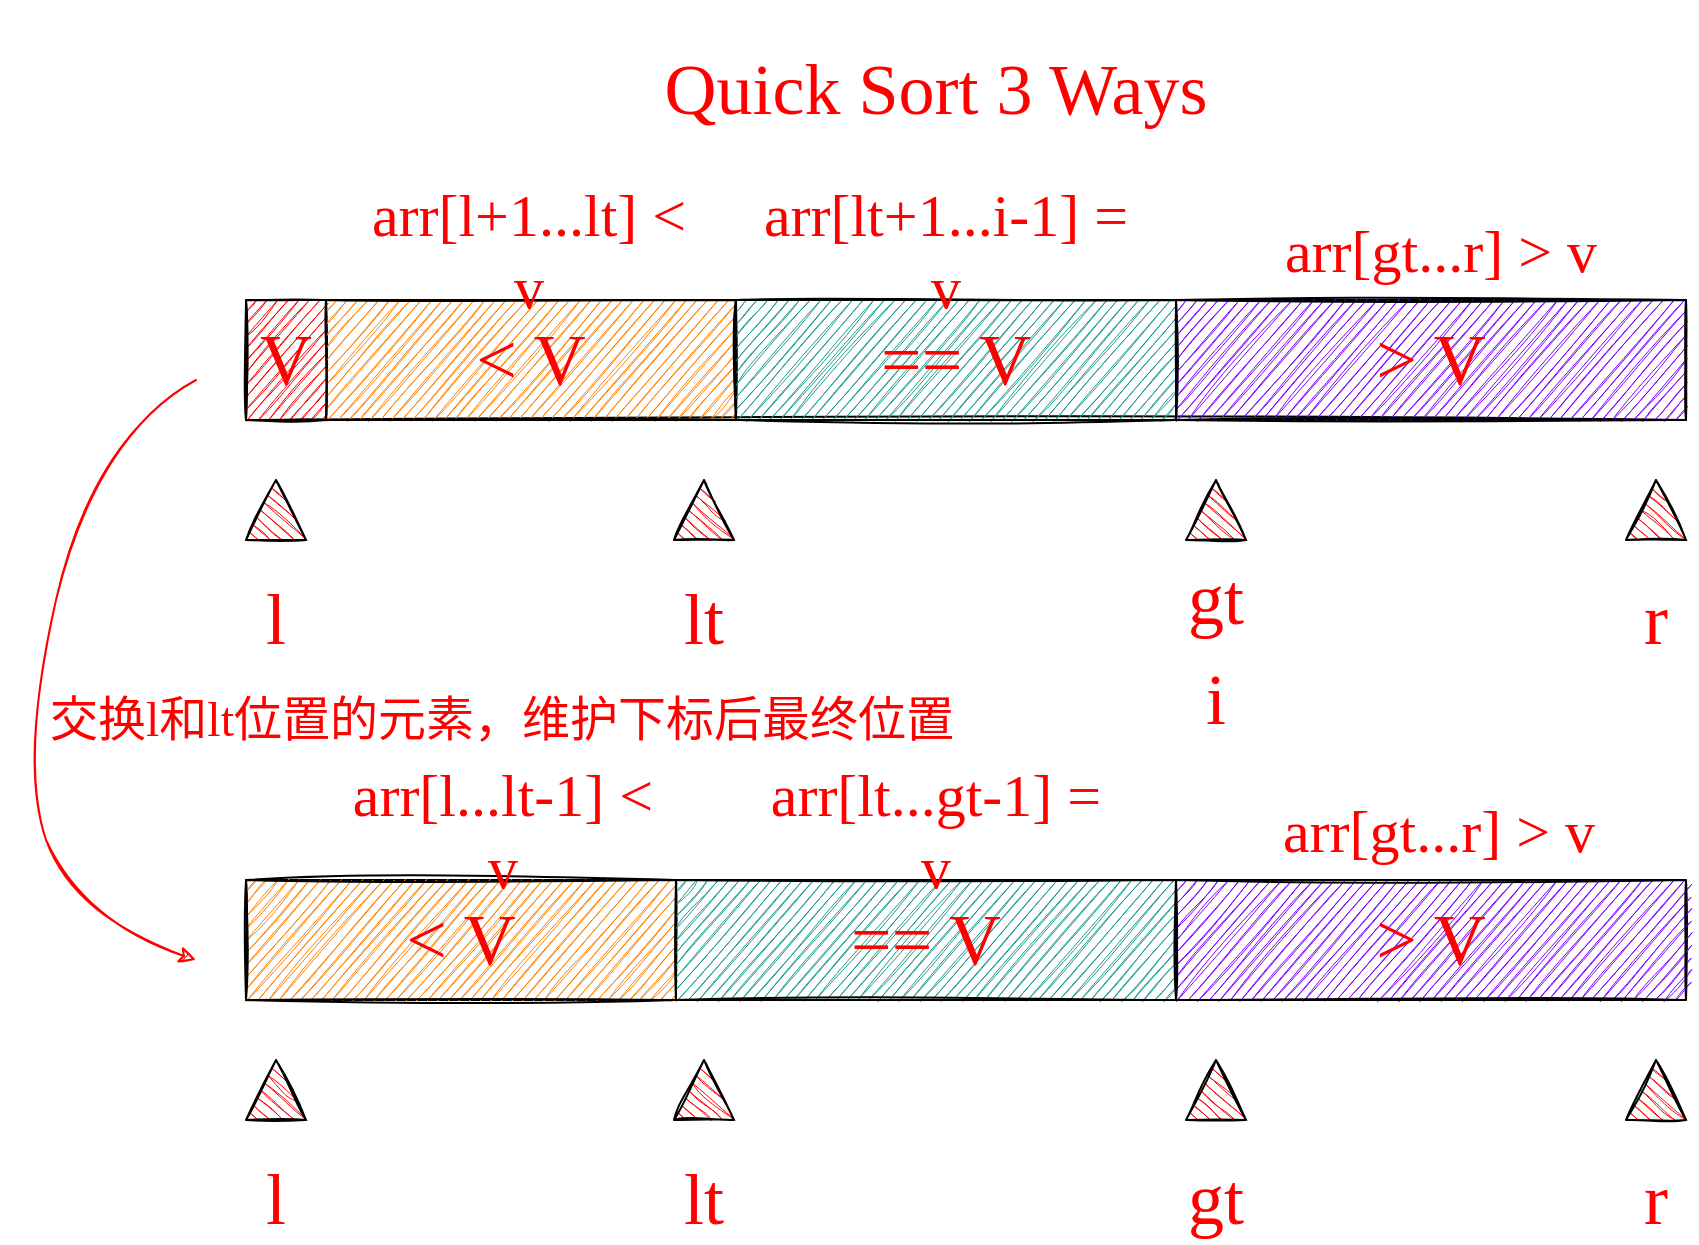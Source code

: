 <mxfile version="14.8.0" type="github">
  <diagram id="f4Jtv3EzpbeXqQIIySBX" name="Page-1">
    <mxGraphModel dx="1038" dy="547" grid="1" gridSize="10" guides="1" tooltips="1" connect="1" arrows="1" fold="1" page="1" pageScale="1" pageWidth="827" pageHeight="1169" math="0" shadow="0">
      <root>
        <mxCell id="0" />
        <mxCell id="1" parent="0" />
        <mxCell id="07eXpKuHjfGkqYtCzAo8-1" value="" style="rounded=0;whiteSpace=wrap;html=1;sketch=1;" vertex="1" parent="1">
          <mxGeometry x="165" y="190" width="720" height="60" as="geometry" />
        </mxCell>
        <mxCell id="07eXpKuHjfGkqYtCzAo8-2" value="Quick Sort 3 Ways" style="text;html=1;strokeColor=none;fillColor=none;align=center;verticalAlign=middle;whiteSpace=wrap;rounded=0;fontFamily=中国式手写风;fontSize=36;fontColor=#FF0000;sketch=1;" vertex="1" parent="1">
          <mxGeometry x="365" y="40" width="290" height="90" as="geometry" />
        </mxCell>
        <mxCell id="07eXpKuHjfGkqYtCzAo8-3" value="V" style="rounded=0;whiteSpace=wrap;html=1;fontFamily=中国式手写风;fontSize=36;fontColor=#FF0000;fillColor=#FF0000;sketch=1;" vertex="1" parent="1">
          <mxGeometry x="165" y="190" width="40" height="60" as="geometry" />
        </mxCell>
        <mxCell id="07eXpKuHjfGkqYtCzAo8-4" value="&amp;lt; V" style="rounded=0;whiteSpace=wrap;html=1;fontFamily=中国式手写风;fontSize=36;fontColor=#FF0000;fillColor=#FF8000;sketch=1;" vertex="1" parent="1">
          <mxGeometry x="205" y="190" width="205" height="60" as="geometry" />
        </mxCell>
        <mxCell id="07eXpKuHjfGkqYtCzAo8-5" value="== V" style="rounded=0;whiteSpace=wrap;html=1;fontFamily=中国式手写风;fontSize=36;fontColor=#FF0000;fillColor=#199C8E;sketch=1;" vertex="1" parent="1">
          <mxGeometry x="410" y="190" width="220" height="60" as="geometry" />
        </mxCell>
        <mxCell id="07eXpKuHjfGkqYtCzAo8-7" value="&amp;gt; V" style="rounded=0;whiteSpace=wrap;html=1;fontFamily=中国式手写风;fontSize=36;fontColor=#FF0000;fillColor=#7F00FF;sketch=1;" vertex="1" parent="1">
          <mxGeometry x="630" y="190" width="255" height="60" as="geometry" />
        </mxCell>
        <mxCell id="07eXpKuHjfGkqYtCzAo8-8" value="" style="triangle;whiteSpace=wrap;html=1;fontFamily=中国式手写风;fontSize=36;fontColor=#FF0000;rotation=-90;fillColor=#FF0000;sketch=1;" vertex="1" parent="1">
          <mxGeometry x="165" y="280" width="30" height="30" as="geometry" />
        </mxCell>
        <mxCell id="07eXpKuHjfGkqYtCzAo8-9" value="" style="triangle;whiteSpace=wrap;html=1;fontFamily=中国式手写风;fontSize=36;fontColor=#FF0000;rotation=-90;fillColor=#FF0000;sketch=1;" vertex="1" parent="1">
          <mxGeometry x="379" y="280" width="30" height="30" as="geometry" />
        </mxCell>
        <mxCell id="07eXpKuHjfGkqYtCzAo8-11" value="" style="triangle;whiteSpace=wrap;html=1;fontFamily=中国式手写风;fontSize=36;fontColor=#FF0000;rotation=-90;fillColor=#FF0000;sketch=1;" vertex="1" parent="1">
          <mxGeometry x="635" y="280" width="30" height="30" as="geometry" />
        </mxCell>
        <mxCell id="07eXpKuHjfGkqYtCzAo8-12" value="" style="triangle;whiteSpace=wrap;html=1;fontFamily=中国式手写风;fontSize=36;fontColor=#FF0000;rotation=-90;fillColor=#FF0000;sketch=1;" vertex="1" parent="1">
          <mxGeometry x="855" y="280" width="30" height="30" as="geometry" />
        </mxCell>
        <mxCell id="07eXpKuHjfGkqYtCzAo8-13" value="l" style="text;html=1;strokeColor=none;fillColor=none;align=center;verticalAlign=middle;whiteSpace=wrap;rounded=0;fontFamily=中国式手写风;fontSize=36;fontColor=#FF0000;sketch=1;" vertex="1" parent="1">
          <mxGeometry x="160" y="340" width="40" height="20" as="geometry" />
        </mxCell>
        <mxCell id="07eXpKuHjfGkqYtCzAo8-14" value="lt" style="text;html=1;strokeColor=none;fillColor=none;align=center;verticalAlign=middle;whiteSpace=wrap;rounded=0;fontFamily=中国式手写风;fontSize=36;fontColor=#FF0000;sketch=1;" vertex="1" parent="1">
          <mxGeometry x="374" y="340" width="40" height="20" as="geometry" />
        </mxCell>
        <mxCell id="07eXpKuHjfGkqYtCzAo8-15" value="i" style="text;html=1;strokeColor=none;fillColor=none;align=center;verticalAlign=middle;whiteSpace=wrap;rounded=0;fontFamily=中国式手写风;fontSize=36;fontColor=#FF0000;sketch=1;" vertex="1" parent="1">
          <mxGeometry x="630" y="380" width="40" height="20" as="geometry" />
        </mxCell>
        <mxCell id="07eXpKuHjfGkqYtCzAo8-16" value="gt" style="text;html=1;strokeColor=none;fillColor=none;align=center;verticalAlign=middle;whiteSpace=wrap;rounded=0;fontFamily=中国式手写风;fontSize=36;fontColor=#FF0000;sketch=1;" vertex="1" parent="1">
          <mxGeometry x="630" y="330" width="40" height="20" as="geometry" />
        </mxCell>
        <mxCell id="07eXpKuHjfGkqYtCzAo8-17" value="r" style="text;html=1;strokeColor=none;fillColor=none;align=center;verticalAlign=middle;whiteSpace=wrap;rounded=0;fontFamily=中国式手写风;fontSize=36;fontColor=#FF0000;sketch=1;" vertex="1" parent="1">
          <mxGeometry x="850" y="340" width="40" height="20" as="geometry" />
        </mxCell>
        <mxCell id="07eXpKuHjfGkqYtCzAo8-18" value="arr[l+1...lt] &amp;lt; v" style="text;html=1;strokeColor=none;fillColor=none;align=center;verticalAlign=middle;whiteSpace=wrap;rounded=0;fontFamily=中国式手写风;fontSize=30;fontColor=#FF0000;sketch=1;" vertex="1" parent="1">
          <mxGeometry x="225" y="140" width="162.5" height="50" as="geometry" />
        </mxCell>
        <mxCell id="07eXpKuHjfGkqYtCzAo8-19" value="arr[gt...r] &amp;gt; v" style="text;html=1;strokeColor=none;fillColor=none;align=center;verticalAlign=middle;whiteSpace=wrap;rounded=0;fontFamily=中国式手写风;fontSize=30;fontColor=#FF0000;sketch=1;" vertex="1" parent="1">
          <mxGeometry x="675" y="140" width="175" height="50" as="geometry" />
        </mxCell>
        <mxCell id="07eXpKuHjfGkqYtCzAo8-20" value="arr[lt+1...i-1] = v" style="text;html=1;strokeColor=none;fillColor=none;align=center;verticalAlign=middle;whiteSpace=wrap;rounded=0;fontFamily=中国式手写风;fontSize=30;fontColor=#FF0000;sketch=1;" vertex="1" parent="1">
          <mxGeometry x="420" y="140" width="190" height="50" as="geometry" />
        </mxCell>
        <mxCell id="07eXpKuHjfGkqYtCzAo8-21" value="" style="rounded=0;whiteSpace=wrap;html=1;sketch=1;" vertex="1" parent="1">
          <mxGeometry x="165" y="480" width="720" height="60" as="geometry" />
        </mxCell>
        <mxCell id="07eXpKuHjfGkqYtCzAo8-23" value="&amp;lt; V" style="rounded=0;whiteSpace=wrap;html=1;fontFamily=中国式手写风;fontSize=36;fontColor=#FF0000;fillColor=#FF8000;sketch=1;" vertex="1" parent="1">
          <mxGeometry x="165" y="480" width="215" height="60" as="geometry" />
        </mxCell>
        <mxCell id="07eXpKuHjfGkqYtCzAo8-24" value="== V" style="rounded=0;whiteSpace=wrap;html=1;fontFamily=中国式手写风;fontSize=36;fontColor=#FF0000;fillColor=#199C8E;sketch=1;" vertex="1" parent="1">
          <mxGeometry x="380" y="480" width="250" height="60" as="geometry" />
        </mxCell>
        <mxCell id="07eXpKuHjfGkqYtCzAo8-25" value="&amp;gt; V" style="rounded=0;whiteSpace=wrap;html=1;fontFamily=中国式手写风;fontSize=36;fontColor=#FF0000;fillColor=#7F00FF;sketch=1;" vertex="1" parent="1">
          <mxGeometry x="630" y="480" width="255" height="60" as="geometry" />
        </mxCell>
        <mxCell id="07eXpKuHjfGkqYtCzAo8-26" value="" style="triangle;whiteSpace=wrap;html=1;fontFamily=中国式手写风;fontSize=36;fontColor=#FF0000;rotation=-90;fillColor=#FF0000;sketch=1;" vertex="1" parent="1">
          <mxGeometry x="165" y="570" width="30" height="30" as="geometry" />
        </mxCell>
        <mxCell id="07eXpKuHjfGkqYtCzAo8-27" value="" style="triangle;whiteSpace=wrap;html=1;fontFamily=中国式手写风;fontSize=36;fontColor=#FF0000;rotation=-90;fillColor=#FF0000;sketch=1;" vertex="1" parent="1">
          <mxGeometry x="379" y="570" width="30" height="30" as="geometry" />
        </mxCell>
        <mxCell id="07eXpKuHjfGkqYtCzAo8-28" value="" style="triangle;whiteSpace=wrap;html=1;fontFamily=中国式手写风;fontSize=36;fontColor=#FF0000;rotation=-90;fillColor=#FF0000;sketch=1;" vertex="1" parent="1">
          <mxGeometry x="635" y="570" width="30" height="30" as="geometry" />
        </mxCell>
        <mxCell id="07eXpKuHjfGkqYtCzAo8-29" value="" style="triangle;whiteSpace=wrap;html=1;fontFamily=中国式手写风;fontSize=36;fontColor=#FF0000;rotation=-90;fillColor=#FF0000;sketch=1;" vertex="1" parent="1">
          <mxGeometry x="855" y="570" width="30" height="30" as="geometry" />
        </mxCell>
        <mxCell id="07eXpKuHjfGkqYtCzAo8-30" value="l" style="text;html=1;strokeColor=none;fillColor=none;align=center;verticalAlign=middle;whiteSpace=wrap;rounded=0;fontFamily=中国式手写风;fontSize=36;fontColor=#FF0000;sketch=1;" vertex="1" parent="1">
          <mxGeometry x="160" y="630" width="40" height="20" as="geometry" />
        </mxCell>
        <mxCell id="07eXpKuHjfGkqYtCzAo8-31" value="lt" style="text;html=1;strokeColor=none;fillColor=none;align=center;verticalAlign=middle;whiteSpace=wrap;rounded=0;fontFamily=中国式手写风;fontSize=36;fontColor=#FF0000;sketch=1;" vertex="1" parent="1">
          <mxGeometry x="374" y="630" width="40" height="20" as="geometry" />
        </mxCell>
        <mxCell id="07eXpKuHjfGkqYtCzAo8-33" value="gt" style="text;html=1;strokeColor=none;fillColor=none;align=center;verticalAlign=middle;whiteSpace=wrap;rounded=0;fontFamily=中国式手写风;fontSize=36;fontColor=#FF0000;sketch=1;" vertex="1" parent="1">
          <mxGeometry x="630" y="630" width="40" height="20" as="geometry" />
        </mxCell>
        <mxCell id="07eXpKuHjfGkqYtCzAo8-34" value="r" style="text;html=1;strokeColor=none;fillColor=none;align=center;verticalAlign=middle;whiteSpace=wrap;rounded=0;fontFamily=中国式手写风;fontSize=36;fontColor=#FF0000;sketch=1;" vertex="1" parent="1">
          <mxGeometry x="850" y="630" width="40" height="20" as="geometry" />
        </mxCell>
        <mxCell id="07eXpKuHjfGkqYtCzAo8-35" value="&lt;font style=&quot;font-size: 30px&quot;&gt;arr[l...lt-1] &amp;lt; v&lt;/font&gt;" style="text;html=1;strokeColor=none;fillColor=none;align=center;verticalAlign=middle;whiteSpace=wrap;rounded=0;fontFamily=中国式手写风;fontSize=24;fontColor=#FF0000;sketch=1;" vertex="1" parent="1">
          <mxGeometry x="206.5" y="430" width="172.5" height="50" as="geometry" />
        </mxCell>
        <mxCell id="07eXpKuHjfGkqYtCzAo8-36" value="&lt;font style=&quot;font-size: 30px&quot;&gt;arr[gt...r] &amp;gt; v&lt;/font&gt;" style="text;html=1;strokeColor=none;fillColor=none;align=center;verticalAlign=middle;whiteSpace=wrap;rounded=0;fontFamily=中国式手写风;fontSize=24;fontColor=#FF0000;sketch=1;" vertex="1" parent="1">
          <mxGeometry x="665" y="430" width="192.5" height="50" as="geometry" />
        </mxCell>
        <mxCell id="07eXpKuHjfGkqYtCzAo8-37" value="&lt;font style=&quot;font-size: 30px&quot;&gt;arr[lt...gt-1] = v&lt;/font&gt;" style="text;html=1;strokeColor=none;fillColor=none;align=center;verticalAlign=middle;whiteSpace=wrap;rounded=0;fontFamily=中国式手写风;fontSize=24;fontColor=#FF0000;sketch=1;" vertex="1" parent="1">
          <mxGeometry x="416.25" y="430" width="187.5" height="50" as="geometry" />
        </mxCell>
        <mxCell id="07eXpKuHjfGkqYtCzAo8-39" value="" style="endArrow=classic;html=1;fontSize=30;curved=1;strokeColor=#FF0000;sketch=1;" edge="1" parent="1">
          <mxGeometry width="50" height="50" relative="1" as="geometry">
            <mxPoint x="140" y="230" as="sourcePoint" />
            <mxPoint x="140" y="520" as="targetPoint" />
            <Array as="points">
              <mxPoint x="90" y="260" />
              <mxPoint x="50" y="420" />
              <mxPoint x="80" y="500" />
            </Array>
          </mxGeometry>
        </mxCell>
        <mxCell id="07eXpKuHjfGkqYtCzAo8-42" value="交换l和lt位置的元素，维护下标后最终位置" style="text;html=1;strokeColor=none;fillColor=none;align=center;verticalAlign=middle;whiteSpace=wrap;rounded=0;fontFamily=中国式手写风;fontSize=24;fontColor=#FF0000;sketch=1;" vertex="1" parent="1">
          <mxGeometry x="42.75" y="375" width="500" height="50" as="geometry" />
        </mxCell>
      </root>
    </mxGraphModel>
  </diagram>
</mxfile>
